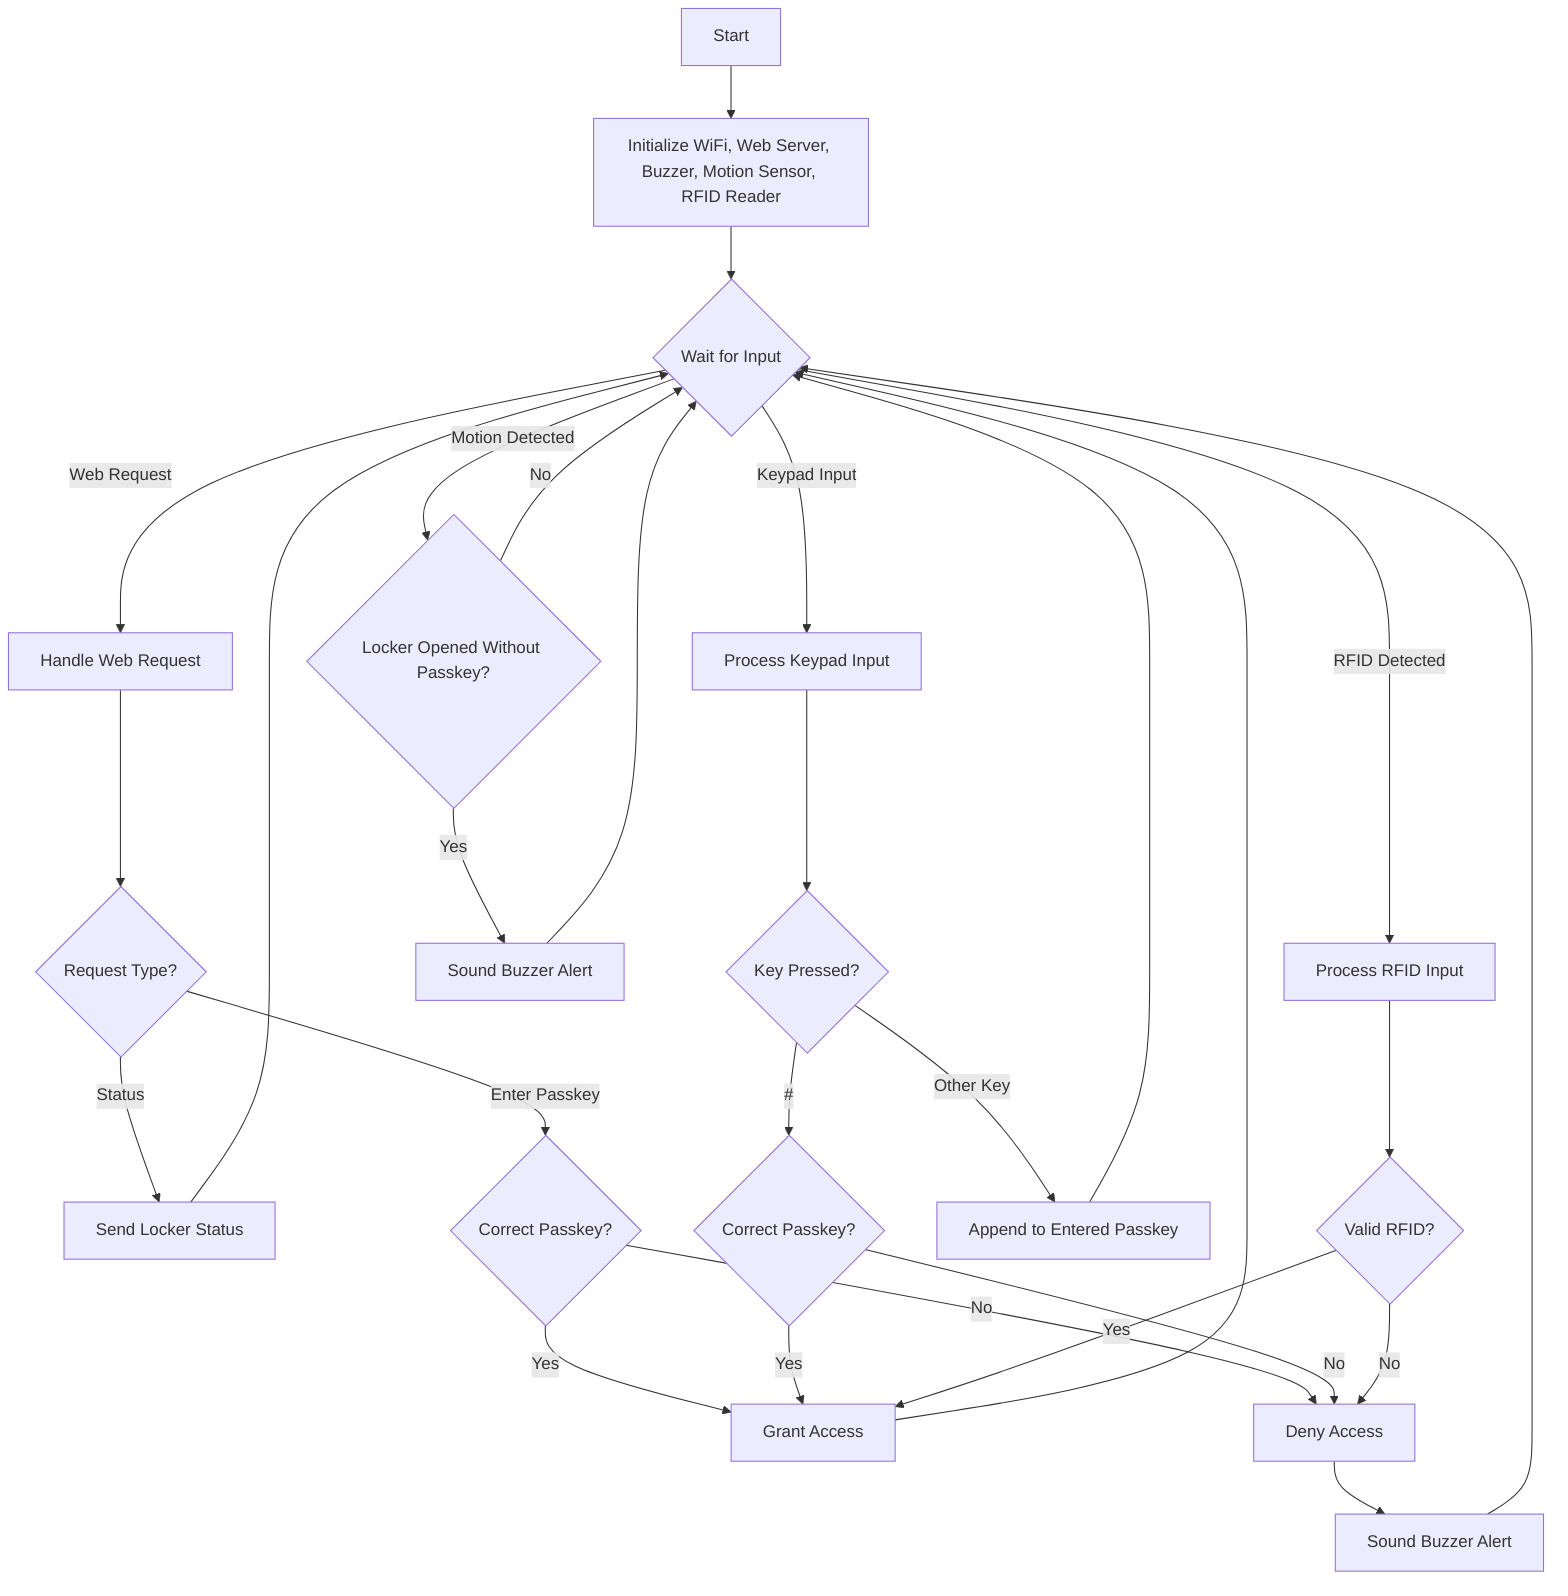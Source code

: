 graph TD
    A[Start] --> B[Initialize WiFi, Web Server, Buzzer, Motion Sensor, RFID Reader]
    B --> C{Wait for Input}
    C --> |Web Request| D[Handle Web Request]
    C --> |Motion Detected| E{Locker Opened Without Passkey?}
    C --> |Keypad Input| F[Process Keypad Input]
    C --> |RFID Detected| G[Process RFID Input]
    D --> H{Request Type?}
    H --> |Status| I[Send Locker Status]
    H --> |Enter Passkey| J{Correct Passkey?}
    E --> |Yes| K[Sound Buzzer Alert]
    E --> |No| C
    F --> L{Key Pressed?}
    L --> |#| M{Correct Passkey?}
    L --> |Other Key| N[Append to Entered Passkey]
    G --> O{Valid RFID?}
    I --> C
    J --> |Yes| P[Grant Access]
    J --> |No| Q[Deny Access]
    K --> C
    M --> |Yes| P
    M --> |No| Q
    N --> C
    O --> |Yes| P
    O --> |No| Q
    P --> C
    Q --> R[Sound Buzzer Alert]
    R --> C